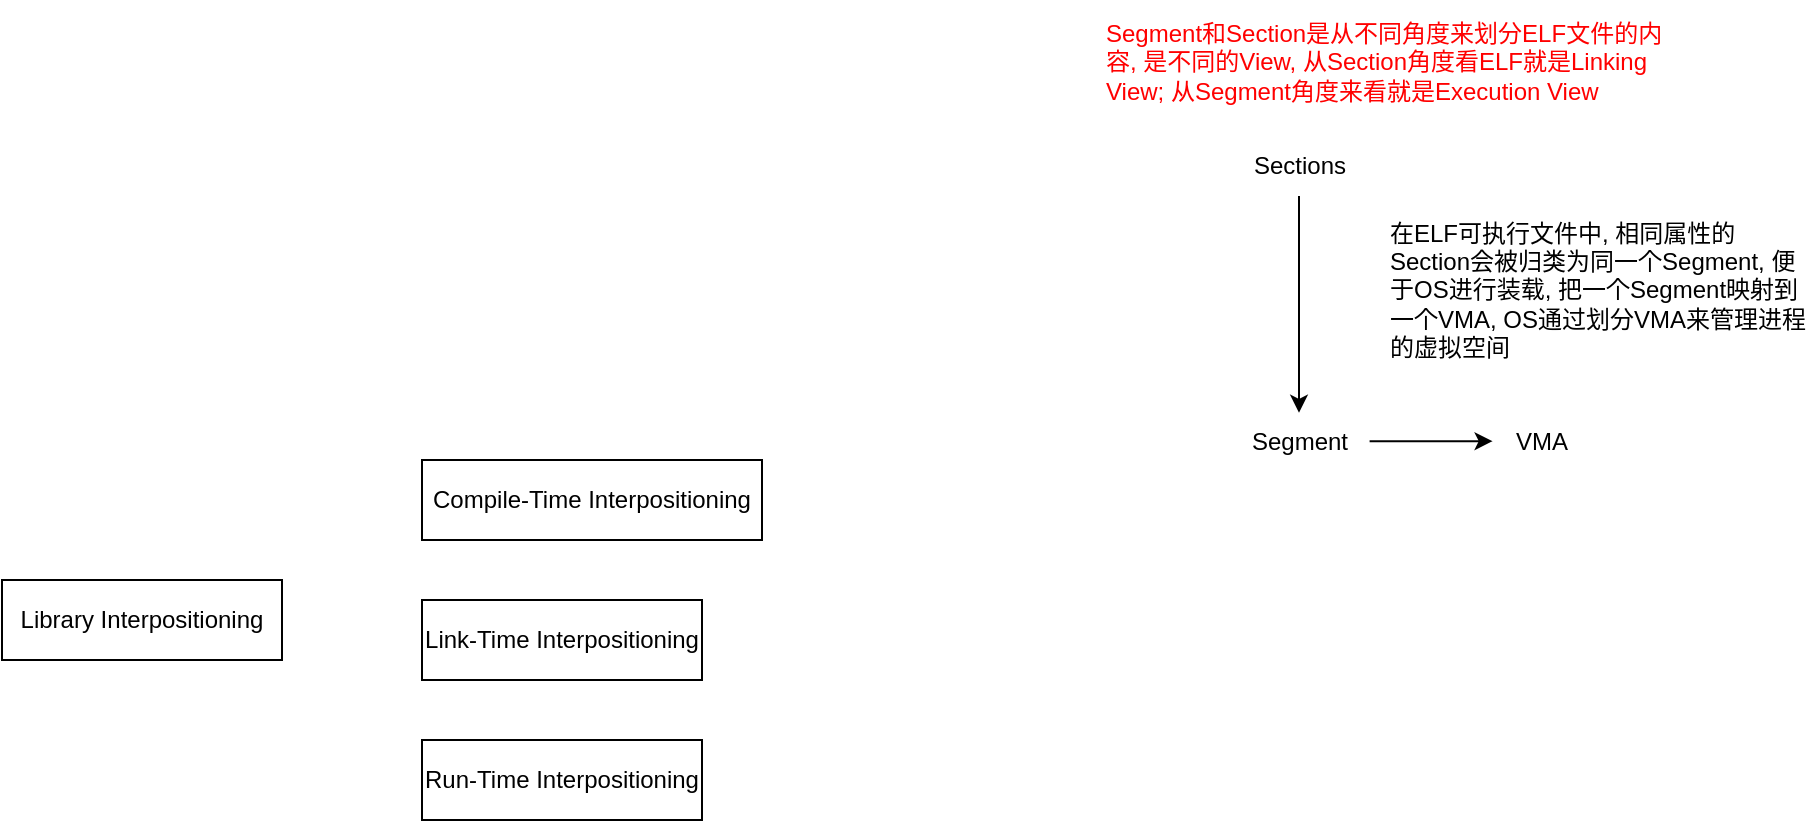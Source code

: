 <mxfile version="20.4.0" type="github">
  <diagram id="IhzEl6L-crXwmYDoSedT" name="Page-1">
    <mxGraphModel dx="1123" dy="649" grid="1" gridSize="10" guides="1" tooltips="1" connect="1" arrows="1" fold="1" page="1" pageScale="1" pageWidth="827" pageHeight="1169" math="0" shadow="0">
      <root>
        <mxCell id="0" />
        <mxCell id="1" parent="0" />
        <mxCell id="ug1CLo8E83oDH9qbaT3q-1" value="" style="edgeStyle=orthogonalEdgeStyle;curved=1;rounded=0;orthogonalLoop=1;jettySize=auto;html=1;" parent="1" source="ug1CLo8E83oDH9qbaT3q-2" target="ug1CLo8E83oDH9qbaT3q-4" edge="1">
          <mxGeometry relative="1" as="geometry" />
        </mxCell>
        <mxCell id="ug1CLo8E83oDH9qbaT3q-2" value="Sections" style="text;html=1;strokeColor=none;fillColor=none;align=center;verticalAlign=middle;whiteSpace=wrap;rounded=0;" parent="1" vertex="1">
          <mxGeometry x="758.5" y="108" width="60" height="30" as="geometry" />
        </mxCell>
        <mxCell id="ug1CLo8E83oDH9qbaT3q-3" value="" style="edgeStyle=orthogonalEdgeStyle;curved=1;rounded=0;orthogonalLoop=1;jettySize=auto;html=1;" parent="1" edge="1">
          <mxGeometry relative="1" as="geometry">
            <mxPoint x="823.8" y="260.58" as="sourcePoint" />
            <mxPoint x="885.3" y="260.58" as="targetPoint" />
          </mxGeometry>
        </mxCell>
        <mxCell id="ug1CLo8E83oDH9qbaT3q-4" value="Segment" style="text;html=1;strokeColor=none;fillColor=none;align=center;verticalAlign=middle;whiteSpace=wrap;rounded=0;" parent="1" vertex="1">
          <mxGeometry x="758.5" y="246.41" width="60" height="30" as="geometry" />
        </mxCell>
        <mxCell id="ug1CLo8E83oDH9qbaT3q-5" value="VMA" style="text;html=1;strokeColor=none;fillColor=none;align=center;verticalAlign=middle;whiteSpace=wrap;rounded=0;" parent="1" vertex="1">
          <mxGeometry x="880" y="246.41" width="60" height="30" as="geometry" />
        </mxCell>
        <mxCell id="ug1CLo8E83oDH9qbaT3q-6" value="在ELF可执行文件中, 相同属性的Section会被归类为同一个Segment, 便于OS进行装载, 把一个Segment映射到一个VMA, OS通过划分VMA来管理进程的虚拟空间" style="text;html=1;strokeColor=none;fillColor=none;align=left;verticalAlign=middle;whiteSpace=wrap;rounded=0;" parent="1" vertex="1">
          <mxGeometry x="831.5" y="156.41" width="210" height="57" as="geometry" />
        </mxCell>
        <mxCell id="ug1CLo8E83oDH9qbaT3q-7" value="&lt;font color=&quot;#ff0000&quot;&gt;Segment和Section是从不同角度来划分ELF文件的内容, 是不同的View, 从Section角度看ELF就是Linking View; 从Segment角度来看就是Execution View&lt;/font&gt;" style="text;html=1;strokeColor=none;fillColor=none;align=left;verticalAlign=middle;whiteSpace=wrap;rounded=0;" parent="1" vertex="1">
          <mxGeometry x="690" y="40" width="284" height="61" as="geometry" />
        </mxCell>
        <mxCell id="U-46l_SSgu2JcrP1IvN--1" value="Library Interpositioning" style="rounded=0;whiteSpace=wrap;html=1;" vertex="1" parent="1">
          <mxGeometry x="140" y="330" width="140" height="40" as="geometry" />
        </mxCell>
        <mxCell id="U-46l_SSgu2JcrP1IvN--2" value="Compile-Time Interpositioning" style="rounded=0;whiteSpace=wrap;html=1;" vertex="1" parent="1">
          <mxGeometry x="350" y="270" width="170" height="40" as="geometry" />
        </mxCell>
        <mxCell id="U-46l_SSgu2JcrP1IvN--3" value="Link-Time Interpositioning" style="rounded=0;whiteSpace=wrap;html=1;" vertex="1" parent="1">
          <mxGeometry x="350" y="340" width="140" height="40" as="geometry" />
        </mxCell>
        <mxCell id="U-46l_SSgu2JcrP1IvN--4" value="Run-Time Interpositioning" style="rounded=0;whiteSpace=wrap;html=1;" vertex="1" parent="1">
          <mxGeometry x="350" y="410" width="140" height="40" as="geometry" />
        </mxCell>
      </root>
    </mxGraphModel>
  </diagram>
</mxfile>
